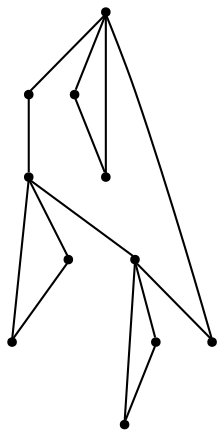 graph {
  node [shape=point,comment="{\"directed\":false,\"doi\":\"10.1007/978-3-319-03841-4_14\",\"figure\":\"1 (1)\"}"]

  v0 [pos="707.8322073298746,1177.6393631584901"]
  v1 [pos="545.6611015845629,1177.6393631584901"]
  v2 [pos="761.8919996251315,1177.6393631584901"]
  v3 [pos="707.8322073298744,1231.6691494216832"]
  v4 [pos="672.4275269708515,1213.7162809210845"]
  v5 [pos="689.8150548196609,1249.6761954886674"]
  v6 [pos="653.7765506048471,1267.962523095048"]
  v7 [pos="671.7937031150605,1321.713027818845"]
  v8 [pos="653.7765506048471,1195.6507332565945"]
  v9 [pos="592.8076201875353,1231.6691494216832"]
  v10 [pos="635.8720128531911,1249.6761954886676"]

  v0 -- v1 [id="-1",pos="707.8322073298746,1177.6393631584901 545.6611015845629,1177.6393631584901 545.6611015845629,1177.6393631584901 545.6611015845629,1177.6393631584901"]
  v1 -- v9 [id="-2",pos="545.6611015845629,1177.6393631584901 592.8076201875353,1231.6691494216832 592.8076201875353,1231.6691494216832 592.8076201875353,1231.6691494216832"]
  v9 -- v7 [id="-3",pos="592.8076201875353,1231.6691494216832 671.7937031150605,1321.713027818845 671.7937031150605,1321.713027818845 671.7937031150605,1321.713027818845"]
  v9 -- v10 [id="-4",pos="592.8076201875353,1231.6691494216832 635.8720128531911,1249.6761954886676 635.8720128531911,1249.6761954886676 635.8720128531911,1249.6761954886676"]
  v10 -- v8 [id="-6",pos="635.8720128531911,1249.6761954886676 653.7765506048471,1195.6507332565945 653.7765506048471,1195.6507332565945 653.7765506048471,1195.6507332565945"]
  v6 -- v7 [id="-8",pos="653.7765506048471,1267.962523095048 671.7937031150605,1321.713027818845 671.7937031150605,1321.713027818845 671.7937031150605,1321.713027818845"]
  v8 -- v9 [id="-10",pos="653.7765506048471,1195.6507332565945 592.8076201875353,1231.6691494216832 592.8076201875353,1231.6691494216832 592.8076201875353,1231.6691494216832"]
  v7 -- v5 [id="-11",pos="671.7937031150605,1321.713027818845 689.8150548196609,1249.6761954886674 689.8150548196609,1249.6761954886674 689.8150548196609,1249.6761954886674"]
  v7 -- v2 [id="-13",pos="671.7937031150605,1321.713027818845 761.8919996251315,1177.6393631584901 761.8919996251315,1177.6393631584901 761.8919996251315,1177.6393631584901"]
  v4 -- v0 [id="-14",pos="672.4275269708515,1213.7162809210845 707.8322073298746,1177.6393631584901 707.8322073298746,1177.6393631584901 707.8322073298746,1177.6393631584901"]
  v5 -- v6 [id="-16",pos="689.8150548196609,1249.6761954886674 653.7765506048471,1267.962523095048 653.7765506048471,1267.962523095048 653.7765506048471,1267.962523095048"]
  v3 -- v4 [id="-17",pos="707.8322073298744,1231.6691494216832 672.4275269708515,1213.7162809210845 672.4275269708515,1213.7162809210845 672.4275269708515,1213.7162809210845"]
  v0 -- v3 [id="-18",pos="707.8322073298746,1177.6393631584901 707.8322073298744,1231.6691494216832 707.8322073298744,1231.6691494216832 707.8322073298744,1231.6691494216832"]
  v2 -- v0 [id="-20",pos="761.8919996251315,1177.6393631584901 707.8322073298746,1177.6393631584901 707.8322073298746,1177.6393631584901 707.8322073298746,1177.6393631584901"]
}
